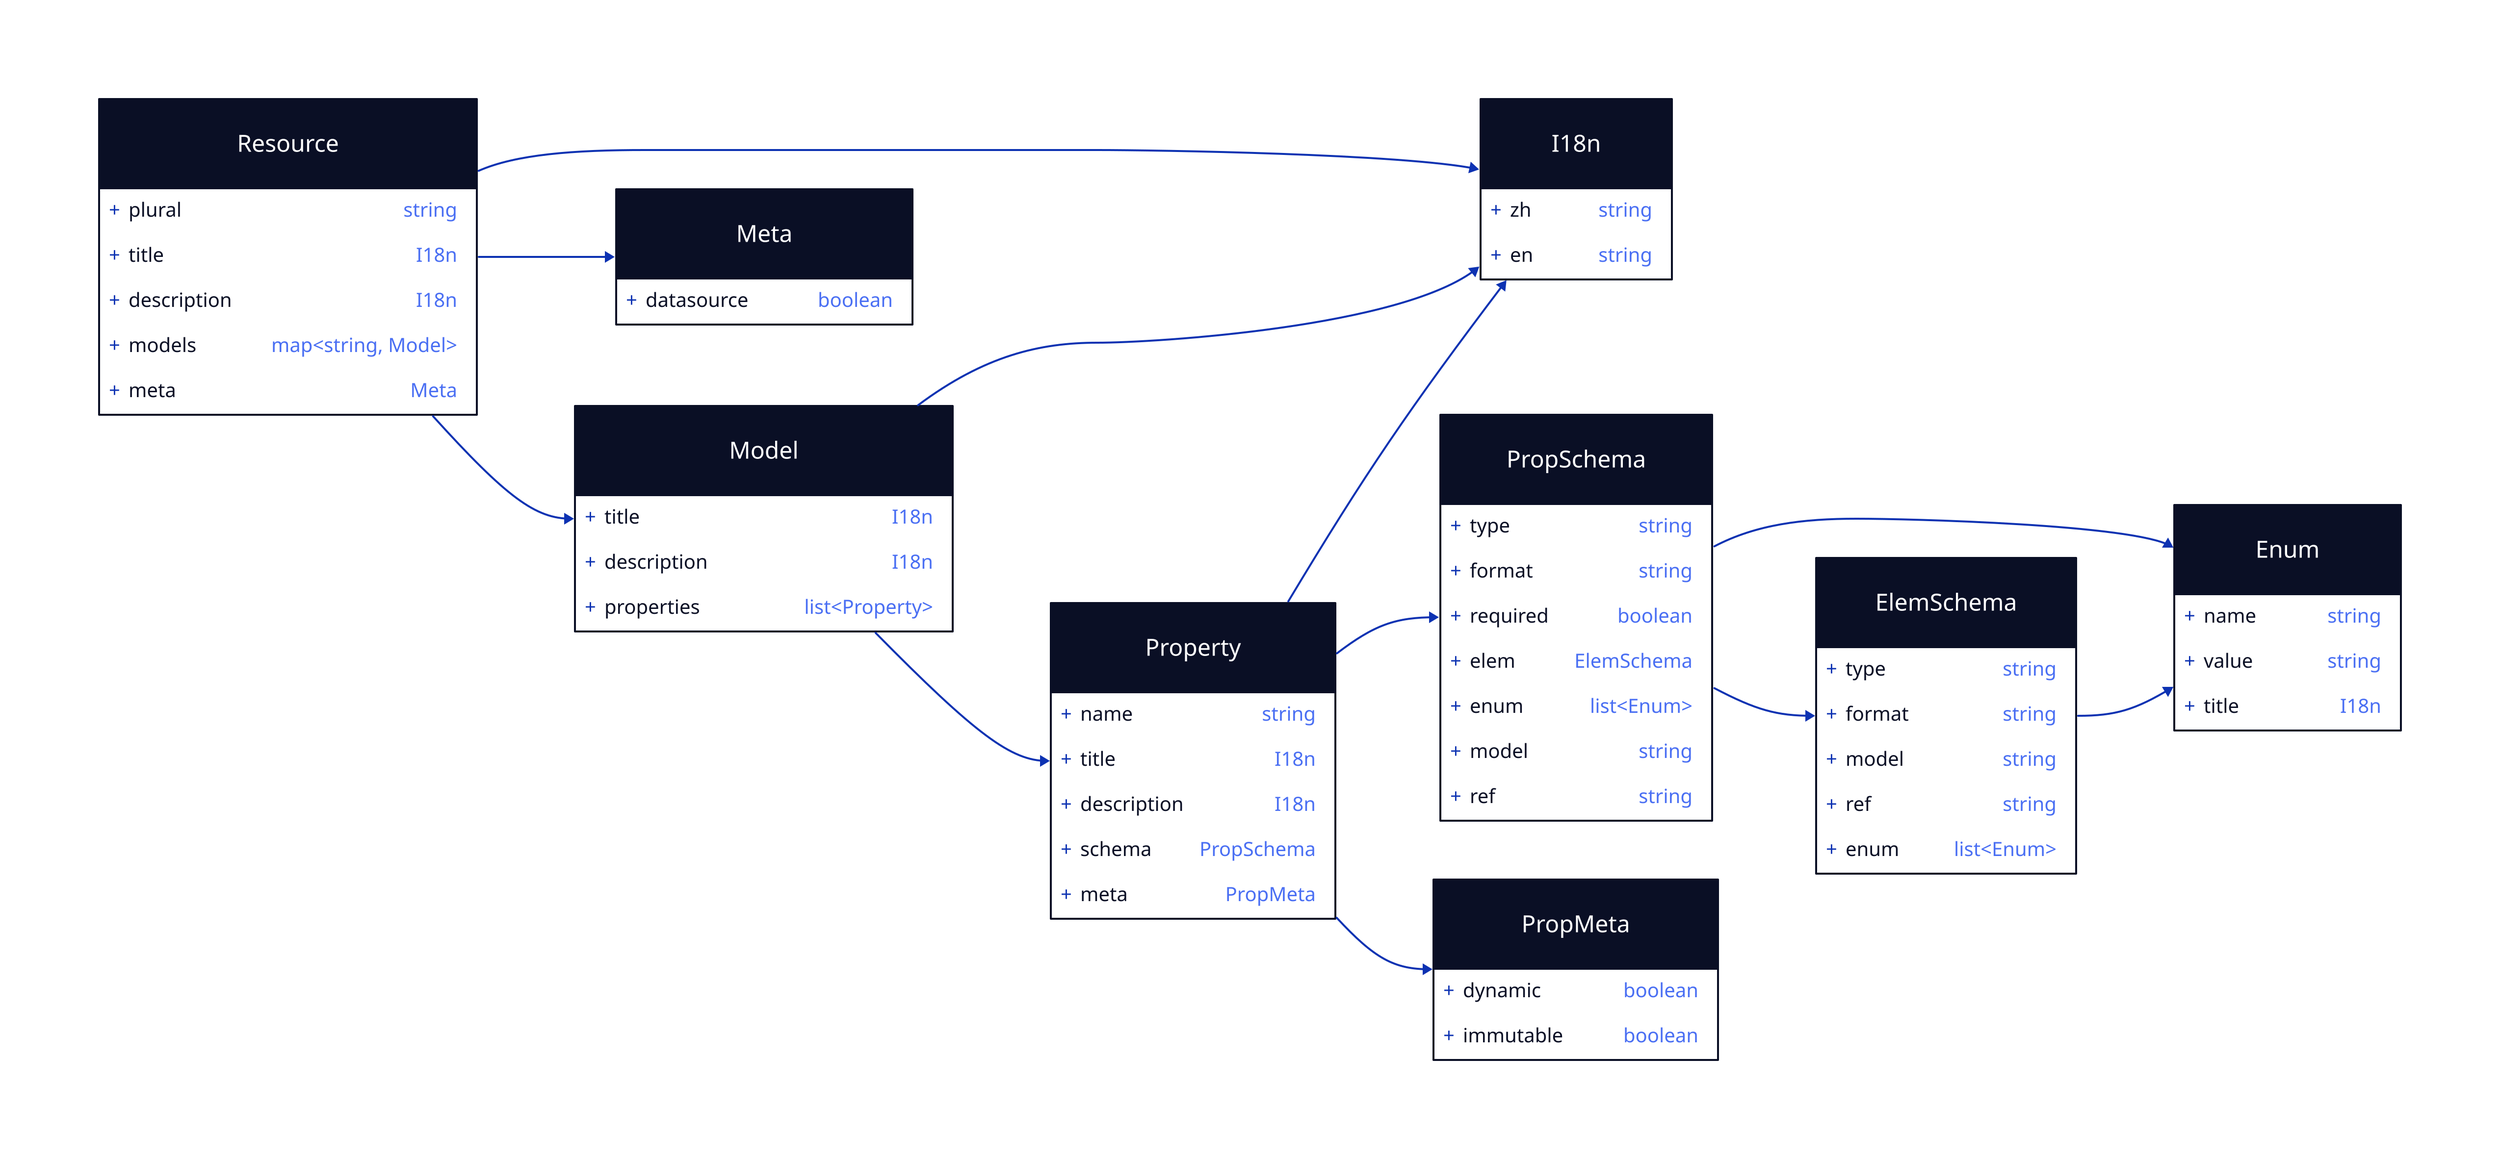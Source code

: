 direction: right

Resource: {
    shape: class

    plural: string
    title: I18n
    description: I18n
    models: map<string, Model>
    meta: Meta
}

Resource.models -> Model
Resource.meta -> Meta
Resource.title -> I18n

Meta: {
    shape: class

    datasource: boolean
}

Model: {
    shape: class

    title: I18n
    description: I18n
    properties: list<Property>
}

Model.properties -> Property
Model.title -> I18n

Property: {
    shape: class

    name: string
    title: I18n
    description: I18n
    schema: PropSchema
    meta: PropMeta
}

Property.schema -> PropSchema
Property.meta -> PropMeta
Property.title -> I18n

I18n: {
    shape: class

    zh: string
    en: string
}

PropSchema: {
    shape: class

    type: string
    format: string
    required: boolean
    elem: ElemSchema
    enum: list<Enum>
    model: string
    ref: string
}

PropSchema.elem -> ElemSchema
PropSchema.enum -> Enum

ElemSchema: {
    shape: class

    type: string
    format: string
    model: string
    ref: string
    enum: list<Enum>
}

ElemSchema.enum -> Enum

PropMeta: {
    shape: class

    dynamic: boolean
    immutable: boolean
}

Enum: {
    shape: class

    name: string
    value: string
    title: I18n
}

